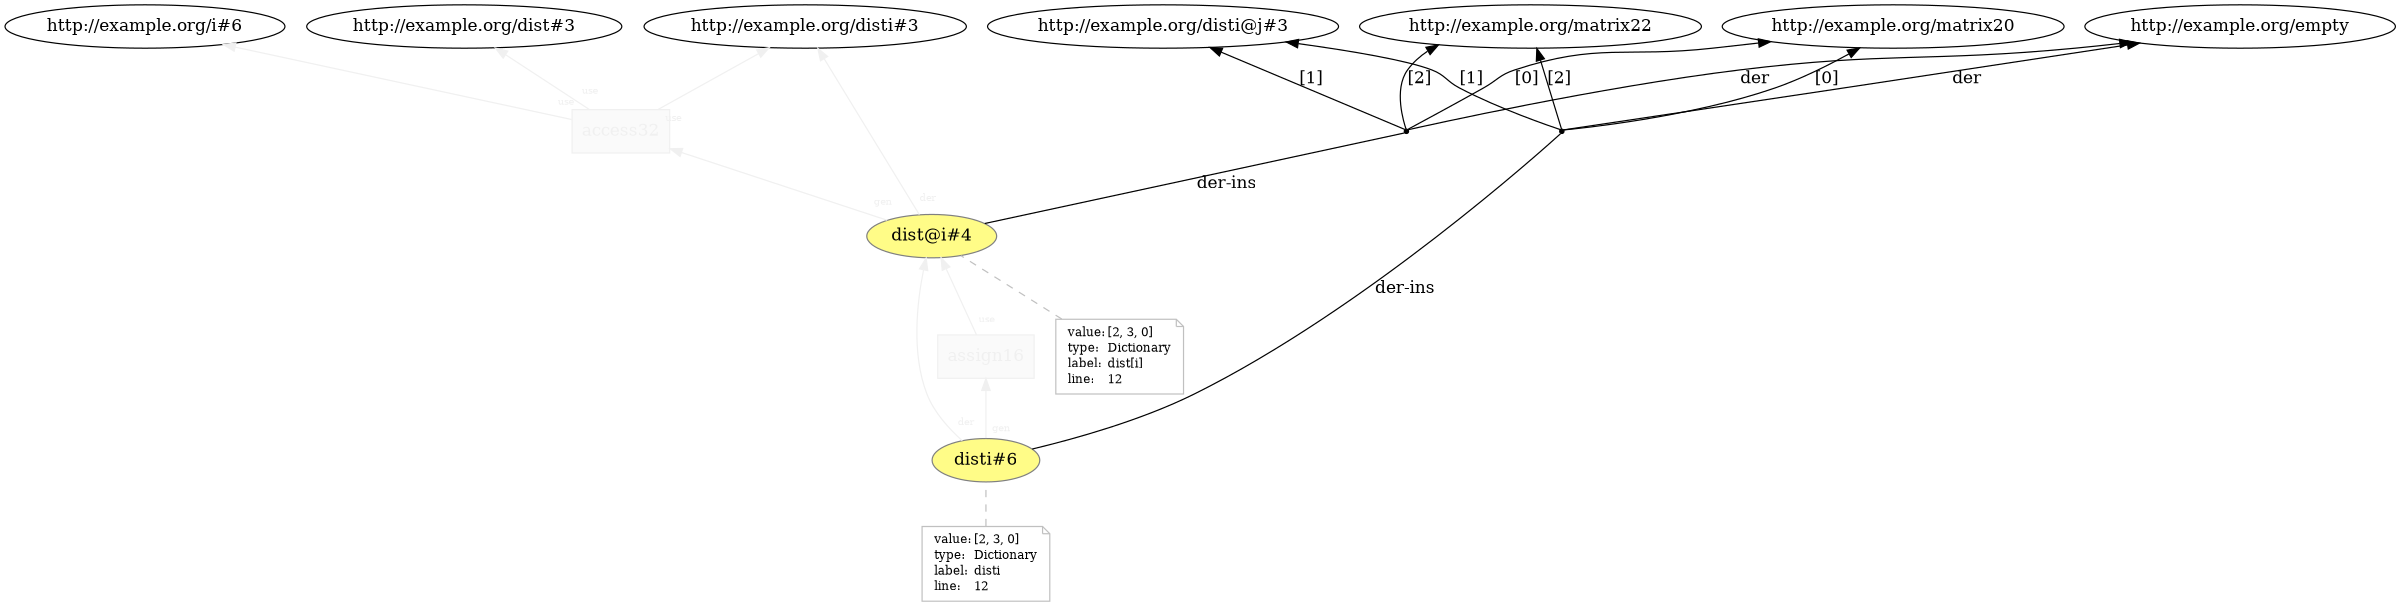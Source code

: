 digraph "PROV" { size="16,12"; rankdir="BT";
"http://example.org/dist@i#4" [fillcolor="#FFFC87",color="#808080",style="filled",label="dist@i#4",URL="http://example.org/dist@i#4"]
"http://example.org/dist@i#4-attrs" [color="gray",shape="note",fontsize="10",fontcolor="black",label=<<TABLE cellpadding="0" border="0">
	<TR>
	    <TD align="left">value:</TD>
	    <TD align="left">[2, 3, 0]</TD>
	</TR>
	<TR>
	    <TD align="left">type:</TD>
	    <TD align="left">Dictionary</TD>
	</TR>
	<TR>
	    <TD align="left">label:</TD>
	    <TD align="left">dist[i]</TD>
	</TR>
	<TR>
	    <TD align="left">line:</TD>
	    <TD align="left">12</TD>
	</TR>
</TABLE>>]
"http://example.org/dist@i#4-attrs" -> "http://example.org/dist@i#4" [color="gray",style="dashed",arrowhead="none"]
"bn0" [shape="point",label=""]
"http://example.org/dist@i#4" -> "bn0" [fontsize="14",distance="1.5",angle="60.0",rotation="20",label="der-ins",arrowhead="none"]
"bn0" -> "http://example.org/empty" [fontsize="14",distance="1.5",angle="60.0",rotation="20",label="der"]
"bn0" -> "http://example.org/matrix20" [fontsize="14",distance="1.5",angle="60.0",rotation="20",label="[0]"]
"bn0" -> "http://example.org/disti@j#3" [fontsize="14",distance="1.5",angle="60.0",rotation="20",label="[1]"]
"bn0" -> "http://example.org/matrix22" [fontsize="14",distance="1.5",angle="60.0",rotation="20",label="[2]"]
"http://example.org/access32" [fillcolor="#FAFAFA",color="#F0F0F0",shape="polygon",sides="4",style="filled",fontcolor="#F0F0F0",label="access32",URL="http://example.org/access32"]
"http://example.org/dist@i#4" -> "http://example.org/disti#3" [labelfontsize="8",labeldistance="1.5",labelangle="60.0",rotation="20",taillabel="der",fontcolor="#F0F0F0",color="#F0F0F0"]
"http://example.org/access32" -> "http://example.org/dist#3" [labelfontsize="8",labeldistance="1.5",labelangle="60.0",rotation="20",taillabel="use",fontcolor="#F0F0F0",color="#F0F0F0"]
"http://example.org/access32" -> "http://example.org/i#6" [labelfontsize="8",labeldistance="1.5",labelangle="60.0",rotation="20",taillabel="use",fontcolor="#F0F0F0",color="#F0F0F0"]
"http://example.org/disti#6" [fillcolor="#FFFC87",color="#808080",style="filled",label="disti#6",URL="http://example.org/disti#6"]
"http://example.org/disti#6-attrs" [color="gray",shape="note",fontsize="10",fontcolor="black",label=<<TABLE cellpadding="0" border="0">
	<TR>
	    <TD align="left">value:</TD>
	    <TD align="left">[2, 3, 0]</TD>
	</TR>
	<TR>
	    <TD align="left">type:</TD>
	    <TD align="left">Dictionary</TD>
	</TR>
	<TR>
	    <TD align="left">label:</TD>
	    <TD align="left">disti</TD>
	</TR>
	<TR>
	    <TD align="left">line:</TD>
	    <TD align="left">12</TD>
	</TR>
</TABLE>>]
"http://example.org/disti#6-attrs" -> "http://example.org/disti#6" [color="gray",style="dashed",arrowhead="none"]
"bn1" [shape="point",label=""]
"http://example.org/disti#6" -> "bn1" [fontsize="14",distance="1.5",angle="60.0",rotation="20",label="der-ins",arrowhead="none"]
"bn1" -> "http://example.org/empty" [fontsize="14",distance="1.5",angle="60.0",rotation="20",label="der"]
"bn1" -> "http://example.org/matrix20" [fontsize="14",distance="1.5",angle="60.0",rotation="20",label="[0]"]
"bn1" -> "http://example.org/disti@j#3" [fontsize="14",distance="1.5",angle="60.0",rotation="20",label="[1]"]
"bn1" -> "http://example.org/matrix22" [fontsize="14",distance="1.5",angle="60.0",rotation="20",label="[2]"]
"http://example.org/assign16" [fillcolor="#FAFAFA",color="#F0F0F0",shape="polygon",sides="4",style="filled",fontcolor="#F0F0F0",label="assign16",URL="http://example.org/assign16"]
"http://example.org/disti#6" -> "http://example.org/dist@i#4" [labelfontsize="8",labeldistance="1.5",labelangle="60.0",rotation="20",taillabel="der",fontcolor="#F0F0F0",color="#F0F0F0"]
"http://example.org/assign16" -> "http://example.org/dist@i#4" [labelfontsize="8",labeldistance="1.5",labelangle="60.0",rotation="20",taillabel="use",fontcolor="#F0F0F0",color="#F0F0F0"]
"http://example.org/access32" -> "http://example.org/disti#3" [labelfontsize="8",labeldistance="1.5",labelangle="60.0",rotation="20",taillabel="use",fontcolor="#F0F0F0",color="#F0F0F0"]
"http://example.org/dist@i#4" -> "http://example.org/access32" [labelfontsize="8",labeldistance="1.5",labelangle="60.0",rotation="20",taillabel="gen",fontcolor="#F0F0F0",color="#F0F0F0"]
"http://example.org/disti#6" -> "http://example.org/assign16" [labelfontsize="8",labeldistance="1.5",labelangle="60.0",rotation="20",taillabel="gen",fontcolor="#F0F0F0",color="#F0F0F0"]
}